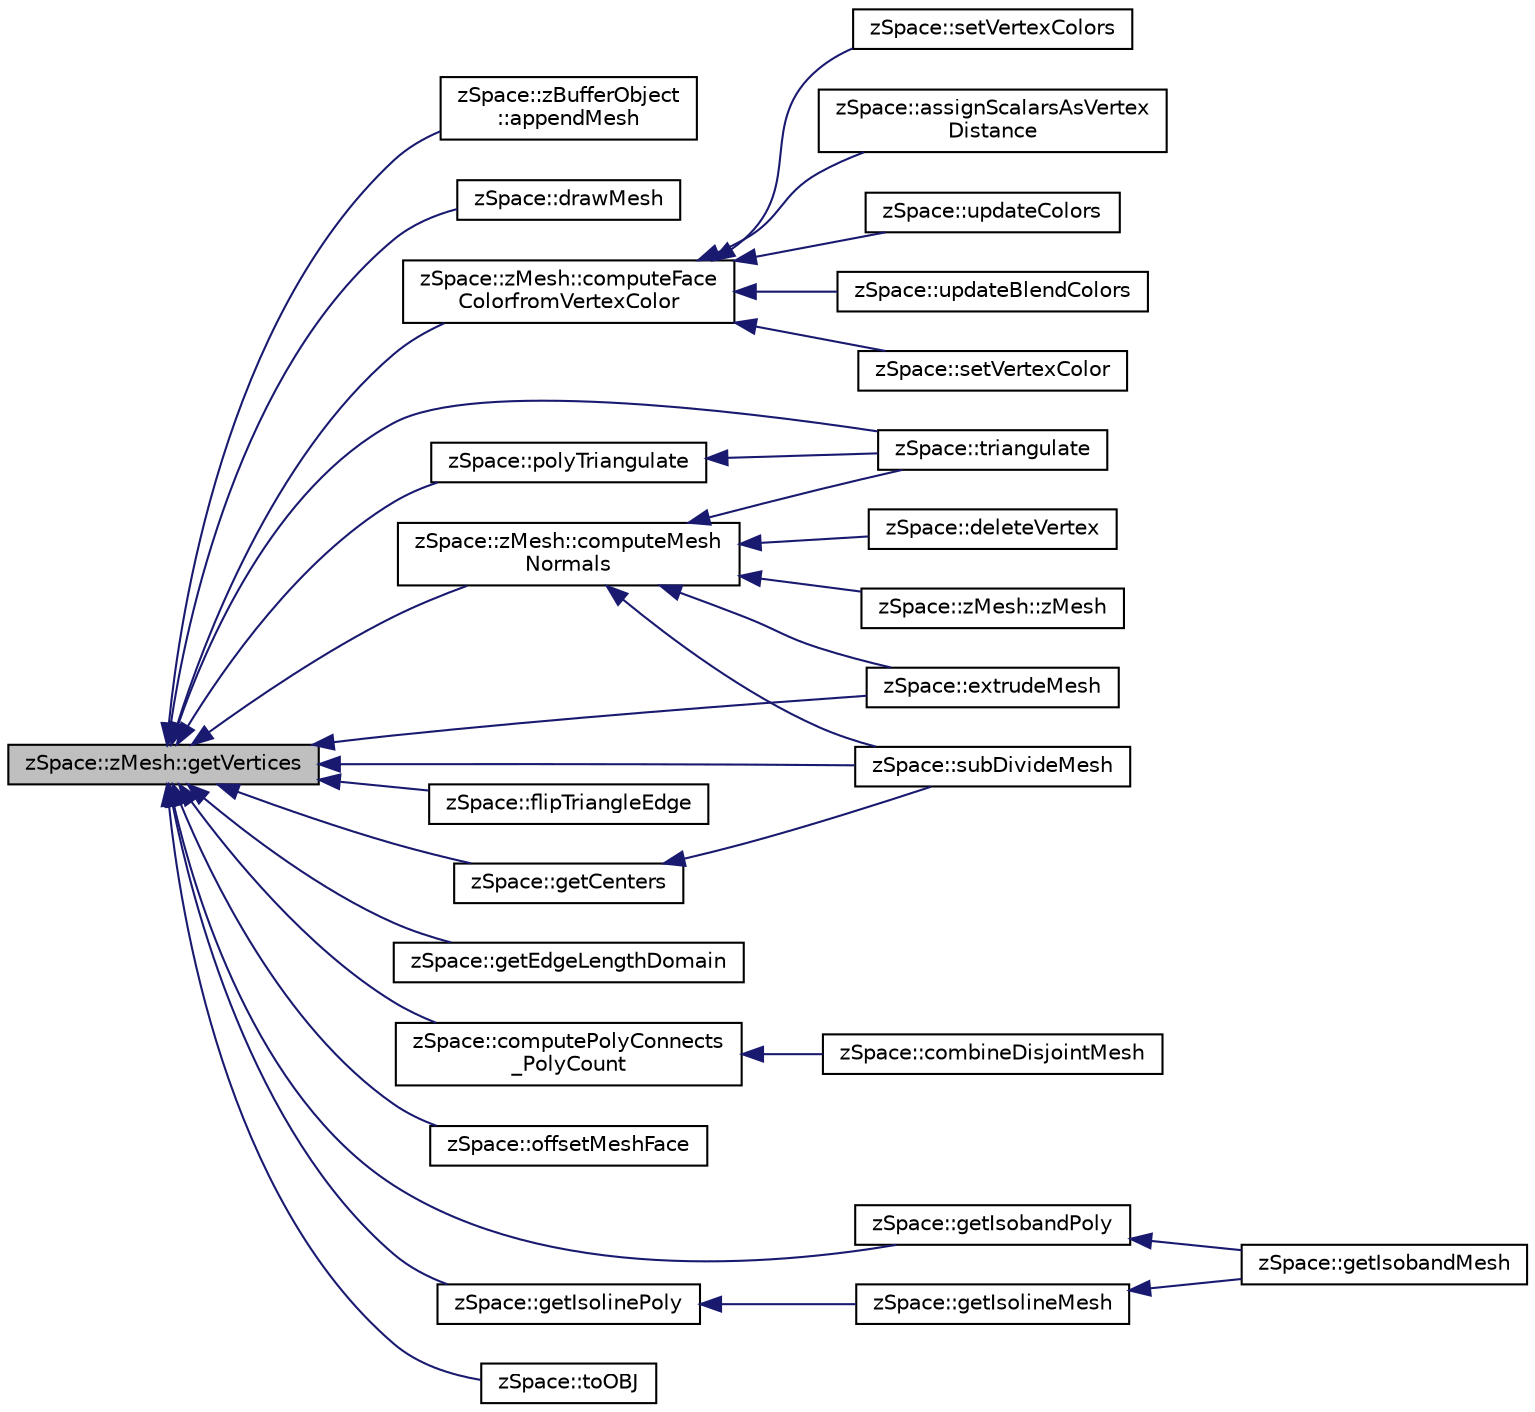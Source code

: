 digraph "zSpace::zMesh::getVertices"
{
  edge [fontname="Helvetica",fontsize="10",labelfontname="Helvetica",labelfontsize="10"];
  node [fontname="Helvetica",fontsize="10",shape=record];
  rankdir="LR";
  Node253 [label="zSpace::zMesh::getVertices",height=0.2,width=0.4,color="black", fillcolor="grey75", style="filled", fontcolor="black"];
  Node253 -> Node254 [dir="back",color="midnightblue",fontsize="10",style="solid",fontname="Helvetica"];
  Node254 [label="zSpace::zBufferObject\l::appendMesh",height=0.2,width=0.4,color="black", fillcolor="white", style="filled",URL="$classz_space_1_1z_buffer_object.html#ac5e8e4b2d6a21dbf4e59ed55a8b8bc58",tooltip="This method appends zMesh to the buffer. "];
  Node253 -> Node255 [dir="back",color="midnightblue",fontsize="10",style="solid",fontname="Helvetica"];
  Node255 [label="zSpace::drawMesh",height=0.2,width=0.4,color="black", fillcolor="white", style="filled",URL="$group__z_display_utilities.html#ga0f440b9ebfe50b06cbbbcadb465bb080",tooltip="This method displays the zMesh. "];
  Node253 -> Node256 [dir="back",color="midnightblue",fontsize="10",style="solid",fontname="Helvetica"];
  Node256 [label="zSpace::zMesh::computeFace\lColorfromVertexColor",height=0.2,width=0.4,color="black", fillcolor="white", style="filled",URL="$classz_space_1_1z_mesh.html#a89641aad9a7a872cef9eb34ccff09269",tooltip="This method computes the face colors based on the vertex colors. "];
  Node256 -> Node257 [dir="back",color="midnightblue",fontsize="10",style="solid",fontname="Helvetica"];
  Node257 [label="zSpace::setVertexColor",height=0.2,width=0.4,color="black", fillcolor="white", style="filled",URL="$group__z_mesh_utilities.html#ga350a2d9332ce16b822a5169320a789a9"];
  Node256 -> Node258 [dir="back",color="midnightblue",fontsize="10",style="solid",fontname="Helvetica"];
  Node258 [label="zSpace::setVertexColors",height=0.2,width=0.4,color="black", fillcolor="white", style="filled",URL="$group__z_mesh_utilities.html#ga7eea2e4cbed233677f01622bbb290ba7",tooltip="This method sets vertex color of all the vertices with the input color contatiner. "];
  Node256 -> Node259 [dir="back",color="midnightblue",fontsize="10",style="solid",fontname="Helvetica"];
  Node259 [label="zSpace::assignScalarsAsVertex\lDistance",height=0.2,width=0.4,color="black", fillcolor="white", style="filled",URL="$group__z_scalar_field2_d_utilities.html#ga7cc01a1a4b086da37490bd7a6baea6f9",tooltip="This method creates a vertex distance Field from the input vector of zVector positions. "];
  Node256 -> Node260 [dir="back",color="midnightblue",fontsize="10",style="solid",fontname="Helvetica"];
  Node260 [label="zSpace::updateColors",height=0.2,width=0.4,color="black", fillcolor="white", style="filled",URL="$group__z_scalar_field2_d_utilities.html#ga2b8f595bd1fccaa3086c7d841f3137c7",tooltip="This method updates the color values of the field mesh based on the scalar values. Gradient - Black to Red. "];
  Node256 -> Node261 [dir="back",color="midnightblue",fontsize="10",style="solid",fontname="Helvetica"];
  Node261 [label="zSpace::updateBlendColors",height=0.2,width=0.4,color="black", fillcolor="white", style="filled",URL="$group__z_scalar_field2_d_utilities.html#ga98c941196d269404150977048849513f",tooltip="This method updates the color values of the field mesh based on the scalar values. "];
  Node253 -> Node262 [dir="back",color="midnightblue",fontsize="10",style="solid",fontname="Helvetica"];
  Node262 [label="zSpace::zMesh::computeMesh\lNormals",height=0.2,width=0.4,color="black", fillcolor="white", style="filled",URL="$classz_space_1_1z_mesh.html#a42be75e01f9b3704fcc85fd745952b22",tooltip="This method computes the normals assoicated with vertices and polygon faces . "];
  Node262 -> Node263 [dir="back",color="midnightblue",fontsize="10",style="solid",fontname="Helvetica"];
  Node263 [label="zSpace::zMesh::zMesh",height=0.2,width=0.4,color="black", fillcolor="white", style="filled",URL="$classz_space_1_1z_mesh.html#a127de8a508706826cc4a537ad7a1cc9c",tooltip="Overloaded constructor. "];
  Node262 -> Node264 [dir="back",color="midnightblue",fontsize="10",style="solid",fontname="Helvetica"];
  Node264 [label="zSpace::triangulate",height=0.2,width=0.4,color="black", fillcolor="white", style="filled",URL="$group__z_mesh_modifiers.html#ga75ee8f140a3311506a932b866523a1de",tooltip="This method triangulates the input mesh. "];
  Node262 -> Node265 [dir="back",color="midnightblue",fontsize="10",style="solid",fontname="Helvetica"];
  Node265 [label="zSpace::deleteVertex",height=0.2,width=0.4,color="black", fillcolor="white", style="filled",URL="$group__z_mesh_modifiers.html#gad7f05263e242d0a98e3dbd09199246b1",tooltip="This method deletes the zMesh vertices given in the input vertex list. "];
  Node262 -> Node266 [dir="back",color="midnightblue",fontsize="10",style="solid",fontname="Helvetica"];
  Node266 [label="zSpace::subDivideMesh",height=0.2,width=0.4,color="black", fillcolor="white", style="filled",URL="$group__z_mesh_modifiers.html#gaaa9902fbf3ac2600afbf54335c286760",tooltip="This method subdivides all the faces and edges of the mesh. "];
  Node262 -> Node267 [dir="back",color="midnightblue",fontsize="10",style="solid",fontname="Helvetica"];
  Node267 [label="zSpace::extrudeMesh",height=0.2,width=0.4,color="black", fillcolor="white", style="filled",URL="$group__z_mesh_utilities.html#ga6f2ce938aa8bb72d5b4649115d76d9c8",tooltip="This method returns an extruded mesh from the input mesh. "];
  Node253 -> Node268 [dir="back",color="midnightblue",fontsize="10",style="solid",fontname="Helvetica"];
  Node268 [label="zSpace::polyTriangulate",height=0.2,width=0.4,color="black", fillcolor="white", style="filled",URL="$group__z_mesh_modifiers.html#gaee0ef1222f28a05e210cc139a92e7774",tooltip="This method triangulates the input polygon using ear clipping algorithm. "];
  Node268 -> Node264 [dir="back",color="midnightblue",fontsize="10",style="solid",fontname="Helvetica"];
  Node253 -> Node264 [dir="back",color="midnightblue",fontsize="10",style="solid",fontname="Helvetica"];
  Node253 -> Node269 [dir="back",color="midnightblue",fontsize="10",style="solid",fontname="Helvetica"];
  Node269 [label="zSpace::flipTriangleEdge",height=0.2,width=0.4,color="black", fillcolor="white", style="filled",URL="$group__z_mesh_modifiers.html#ga23b04bfa34f16159cbc2b1c5e1116f39",tooltip="This method flips the edge shared bettwen two rainglua faces. "];
  Node253 -> Node266 [dir="back",color="midnightblue",fontsize="10",style="solid",fontname="Helvetica"];
  Node253 -> Node270 [dir="back",color="midnightblue",fontsize="10",style="solid",fontname="Helvetica"];
  Node270 [label="zSpace::getCenters",height=0.2,width=0.4,color="black", fillcolor="white", style="filled",URL="$group__z_mesh_utilities.html#ga826208b35103e15619810111bc0816fa",tooltip="This method computes the centers of a zEdge or zFace. "];
  Node270 -> Node266 [dir="back",color="midnightblue",fontsize="10",style="solid",fontname="Helvetica"];
  Node253 -> Node271 [dir="back",color="midnightblue",fontsize="10",style="solid",fontname="Helvetica"];
  Node271 [label="zSpace::getEdgeLengthDomain",height=0.2,width=0.4,color="black", fillcolor="white", style="filled",URL="$group__z_mesh_utilities.html#ga635266671a0649c47f02211fccab75fc",tooltip="This method returns the minimum and maximum edge lengths in the mesh. "];
  Node253 -> Node272 [dir="back",color="midnightblue",fontsize="10",style="solid",fontname="Helvetica"];
  Node272 [label="zSpace::computePolyConnects\l_PolyCount",height=0.2,width=0.4,color="black", fillcolor="white", style="filled",URL="$group__z_mesh_utilities.html#ga1311698c2fce00e59bcfafcbfb29a29e",tooltip="This method sets vertex color of all the vertices to the input color. "];
  Node272 -> Node273 [dir="back",color="midnightblue",fontsize="10",style="solid",fontname="Helvetica"];
  Node273 [label="zSpace::combineDisjointMesh",height=0.2,width=0.4,color="black", fillcolor="white", style="filled",URL="$group__z_mesh_utilities.html#ga4db96d817f6d701261569fd42594ea8b",tooltip="This method combines the two disjoint meshes to one mesh. "];
  Node253 -> Node267 [dir="back",color="midnightblue",fontsize="10",style="solid",fontname="Helvetica"];
  Node253 -> Node274 [dir="back",color="midnightblue",fontsize="10",style="solid",fontname="Helvetica"];
  Node274 [label="zSpace::offsetMeshFace",height=0.2,width=0.4,color="black", fillcolor="white", style="filled",URL="$group__z_mesh_utilities.html#ga33d47a47ed451d022be4b64b5865b0e1",tooltip="This method returns the offset positions of a polygon of the input mesh. "];
  Node253 -> Node275 [dir="back",color="midnightblue",fontsize="10",style="solid",fontname="Helvetica"];
  Node275 [label="zSpace::getIsolinePoly",height=0.2,width=0.4,color="black", fillcolor="white", style="filled",URL="$group__z_scalar_field2_d_utilities.html#gaf7fddb03661f768390489b84311fe0c4",tooltip="This method gets the isoline polygon for the input mesh at the given input face index. "];
  Node275 -> Node276 [dir="back",color="midnightblue",fontsize="10",style="solid",fontname="Helvetica"];
  Node276 [label="zSpace::getIsolineMesh",height=0.2,width=0.4,color="black", fillcolor="white", style="filled",URL="$group__z_scalar_field2_d_utilities.html#ga63d805729d97ddd318cf0700a234b469",tooltip="This method creates a isoline mesh from the input field mesh at the given field threshold. "];
  Node276 -> Node277 [dir="back",color="midnightblue",fontsize="10",style="solid",fontname="Helvetica"];
  Node277 [label="zSpace::getIsobandMesh",height=0.2,width=0.4,color="black", fillcolor="white", style="filled",URL="$group__z_scalar_field2_d_utilities.html#ga45610f4909d8d9800db09f245dc8ba8a",tooltip="This method creates a isoband mesh from the input field mesh at the given field threshold. "];
  Node253 -> Node278 [dir="back",color="midnightblue",fontsize="10",style="solid",fontname="Helvetica"];
  Node278 [label="zSpace::getIsobandPoly",height=0.2,width=0.4,color="black", fillcolor="white", style="filled",URL="$group__z_scalar_field2_d_utilities.html#ga1ca89389f4efa8797dbb5bc9497e2172",tooltip="This method gets the isoline polygon for the input mesh at the given input face index. "];
  Node278 -> Node277 [dir="back",color="midnightblue",fontsize="10",style="solid",fontname="Helvetica"];
  Node253 -> Node279 [dir="back",color="midnightblue",fontsize="10",style="solid",fontname="Helvetica"];
  Node279 [label="zSpace::toOBJ",height=0.2,width=0.4,color="black", fillcolor="white", style="filled",URL="$group__z_i_o___mesh.html#ga56d1123fee7864f1a5da2f740b9e589d",tooltip="This method exports zMesh as an OBJ file. "];
}
